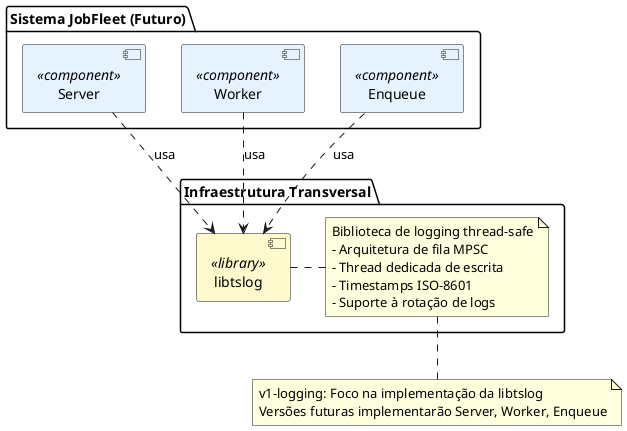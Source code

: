 @startuml Architecture Overview

!define LIGHTYELLOW #FFFACD
!define LIGHTBLUE #E6F3FF
!define LIGHTGREEN #F0FFF0

package "Sistema JobFleet (Futuro)" {
  [Server] <<component>> LIGHTBLUE
  [Worker] <<component>> LIGHTBLUE
  [Enqueue] <<component>> LIGHTBLUE
}

package "Infraestrutura Transversal" {
  [libtslog] <<library>> LIGHTYELLOW
  note right of [libtslog]
    Biblioteca de logging thread-safe
    - Arquitetura de fila MPSC
    - Thread dedicada de escrita
    - Timestamps ISO-8601
    - Suporte à rotação de logs
  end note
}

[Server] ..> [libtslog] : usa
[Worker] ..> [libtslog] : usa
[Enqueue] ..> [libtslog] : usa

note bottom
  v1-logging: Foco na implementação da libtslog
  Versões futuras implementarão Server, Worker, Enqueue
end note

@enduml